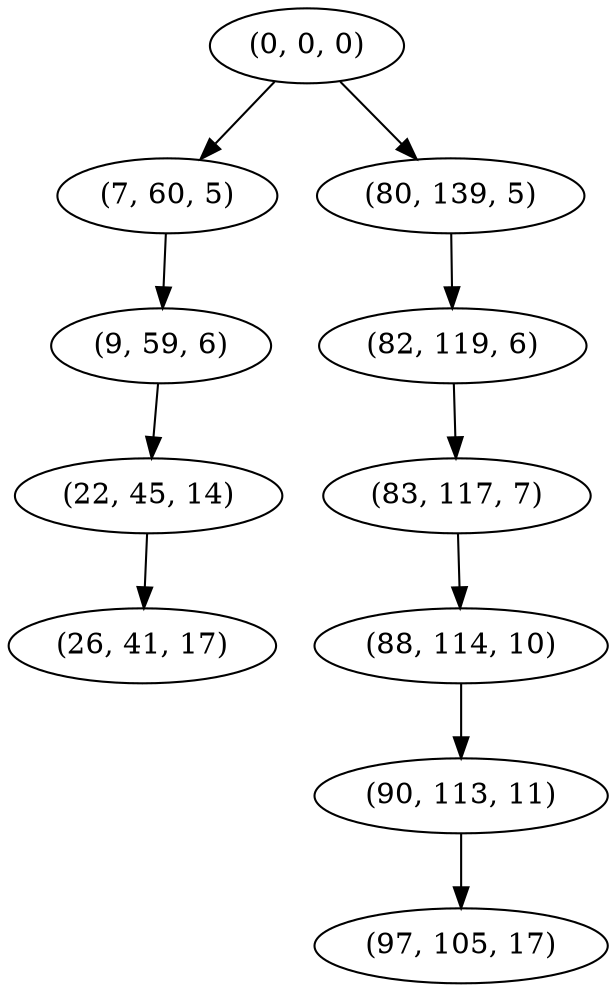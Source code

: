 digraph tree {
    "(0, 0, 0)";
    "(7, 60, 5)";
    "(9, 59, 6)";
    "(22, 45, 14)";
    "(26, 41, 17)";
    "(80, 139, 5)";
    "(82, 119, 6)";
    "(83, 117, 7)";
    "(88, 114, 10)";
    "(90, 113, 11)";
    "(97, 105, 17)";
    "(0, 0, 0)" -> "(7, 60, 5)";
    "(0, 0, 0)" -> "(80, 139, 5)";
    "(7, 60, 5)" -> "(9, 59, 6)";
    "(9, 59, 6)" -> "(22, 45, 14)";
    "(22, 45, 14)" -> "(26, 41, 17)";
    "(80, 139, 5)" -> "(82, 119, 6)";
    "(82, 119, 6)" -> "(83, 117, 7)";
    "(83, 117, 7)" -> "(88, 114, 10)";
    "(88, 114, 10)" -> "(90, 113, 11)";
    "(90, 113, 11)" -> "(97, 105, 17)";
}

